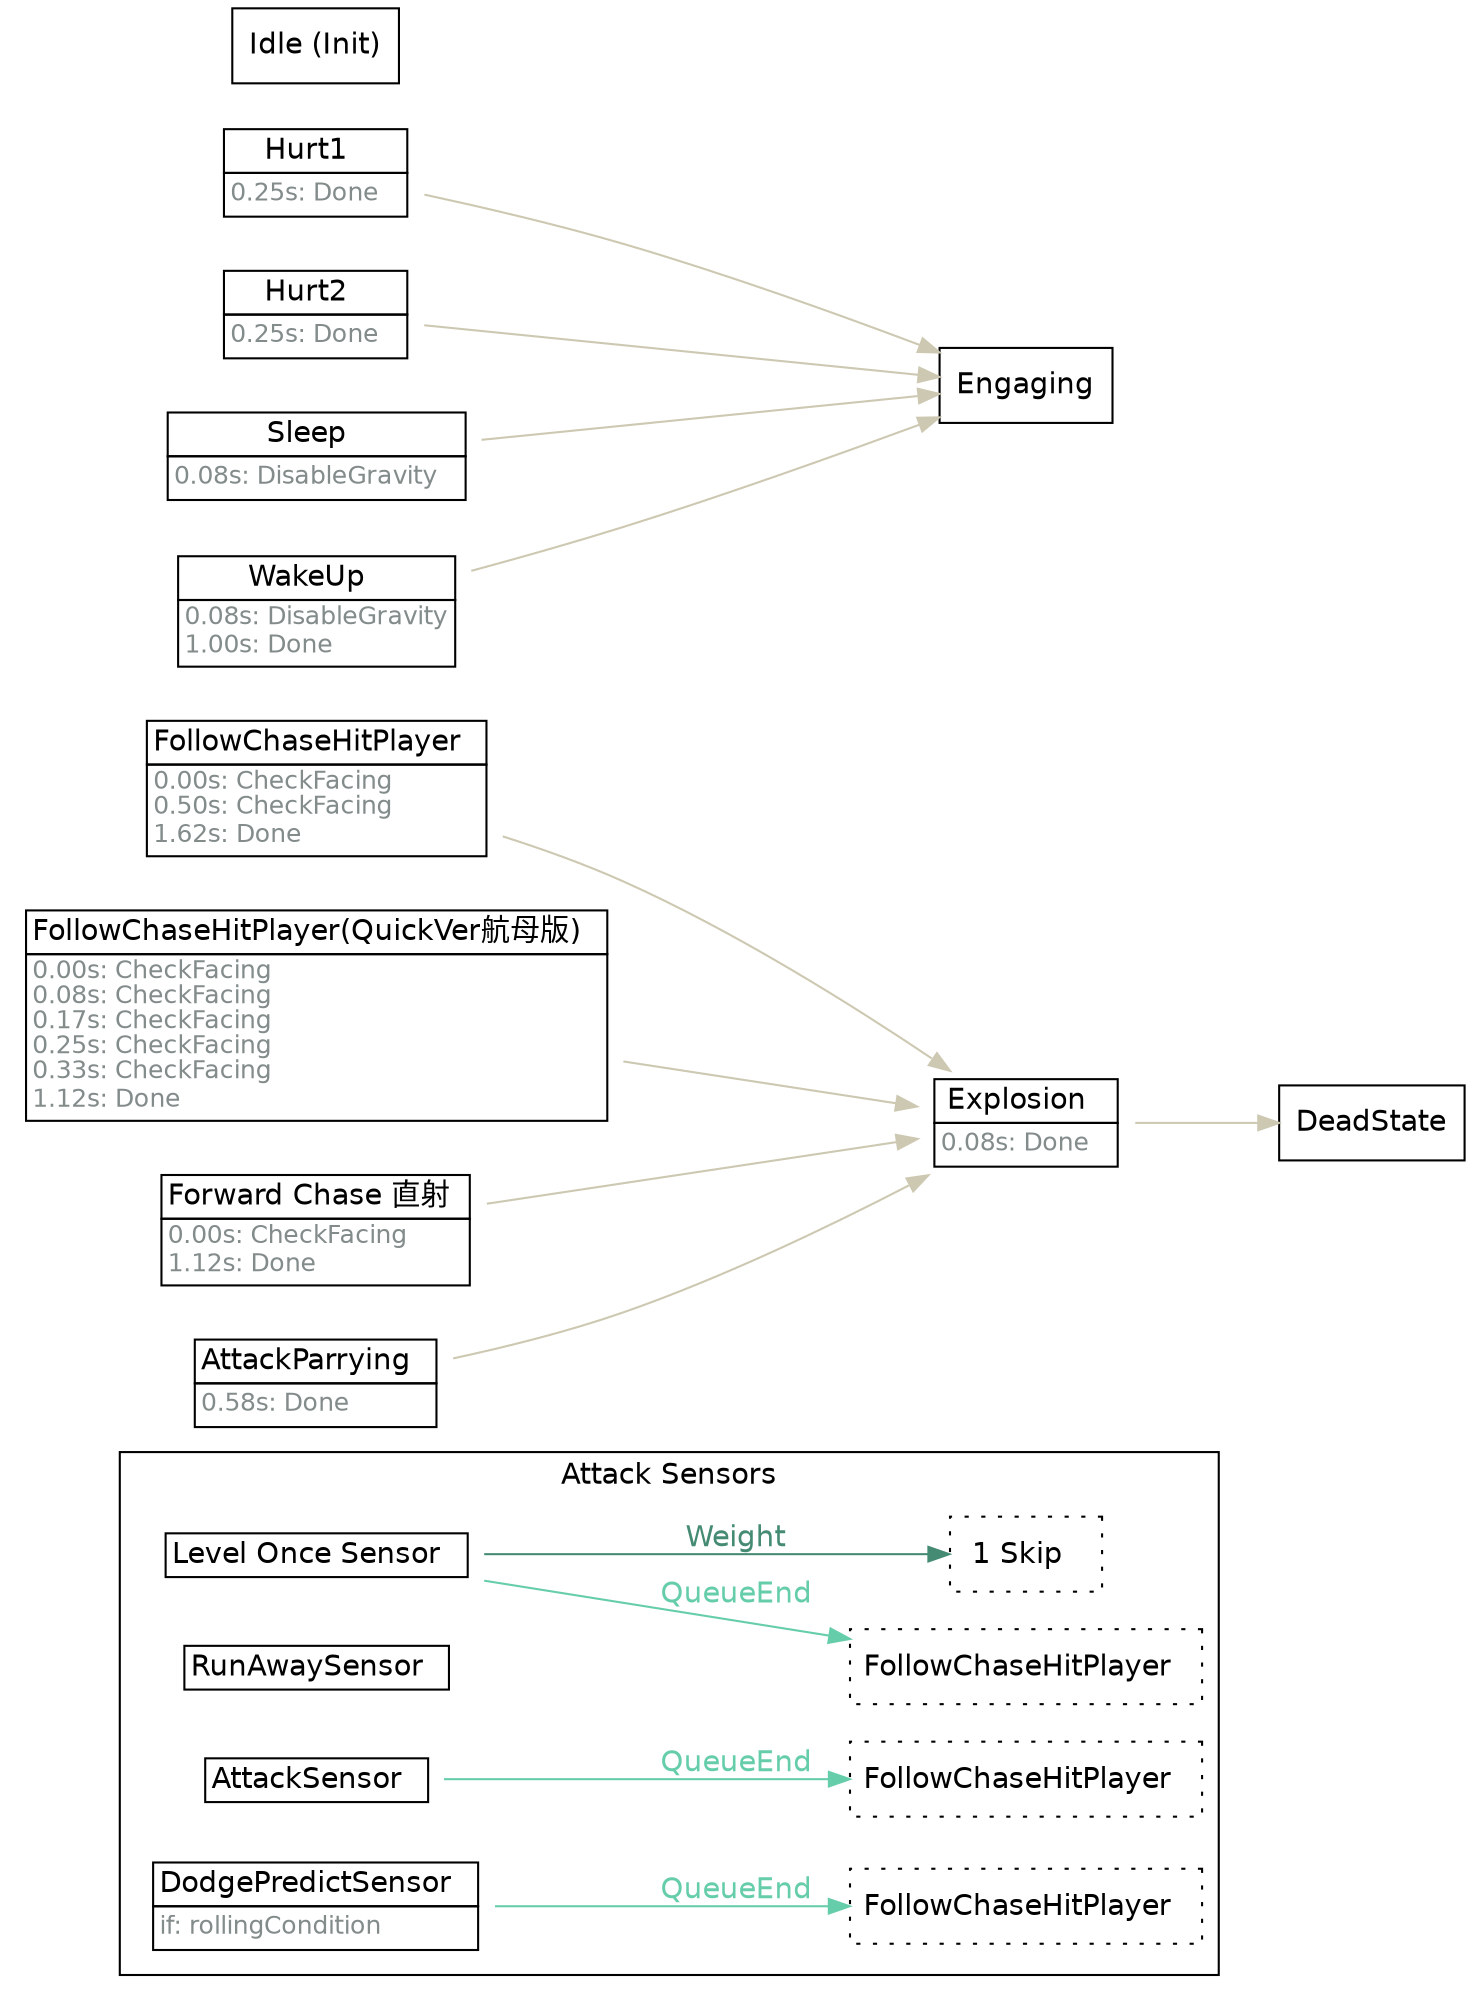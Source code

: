 strict digraph "Foo" {
	"rankdir"="LR";
	node ["shape"="box","fontname"="Helvetica"];
	edge ["fontname"="Helvetica"];
	subgraph "cluster_attacksensors" {
		"rank"="sink";
		"label"="Attack Sensors";
		"fontname"="Helvetica";
		"Level Once Sensor" ["shape"="plaintext","label"=<<TABLE border="0" cellspacing="0" cellborder="1" cellpadding="2"><TR><TD>Level Once Sensor  </TD></TR></TABLE>>]
		"Level Once Sensor_linked" ["shape"="box","style"="dotted","label"=<<TABLE border="0" cellspacing="0" cellborder="0" cellpadding="2"><TR><TD>FollowChaseHitPlayer  </TD></TR></TABLE>>,"margin"="0.05"]
		"Level Once Sensor" -> "Level Once Sensor_linked"  ["label"="QueueEnd","color"="aquamarine3","fontcolor"="aquamarine3"]
		"Level Once Sensor_weight" ["shape"="box","style"="dotted","label"=<<TABLE border="0" cellspacing="0" cellborder="0" cellpadding="2"><TR><TD>1 Skip  </TD></TR></TABLE>>]
		"Level Once Sensor" -> "Level Once Sensor_weight"  ["label"="Weight","color"="aquamarine4","fontcolor"="aquamarine4"]
		"RunAwaySensor" ["shape"="plaintext","label"=<<TABLE border="0" cellspacing="0" cellborder="1" cellpadding="2"><TR><TD>RunAwaySensor  </TD></TR></TABLE>>]
		"AttackSensor" ["shape"="plaintext","label"=<<TABLE border="0" cellspacing="0" cellborder="1" cellpadding="2"><TR><TD>AttackSensor  </TD></TR></TABLE>>]
		"AttackSensor_linked" ["shape"="box","style"="dotted","label"=<<TABLE border="0" cellspacing="0" cellborder="0" cellpadding="2"><TR><TD>FollowChaseHitPlayer  </TD></TR></TABLE>>,"margin"="0.05"]
		"AttackSensor" -> "AttackSensor_linked"  ["label"="QueueEnd","color"="aquamarine3","fontcolor"="aquamarine3"]
		"DodgePredictSensor" ["shape"="plaintext","label"=<<TABLE border="0" cellspacing="0" cellborder="1" cellpadding="2"><TR><TD>DodgePredictSensor  </TD></TR><TR><TD align="left" balign="left"><FONT point-size="12" color="azure4">if: rollingCondition</FONT>  </TD></TR></TABLE>>]
		"DodgePredictSensor_linked" ["shape"="box","style"="dotted","label"=<<TABLE border="0" cellspacing="0" cellborder="0" cellpadding="2"><TR><TD>FollowChaseHitPlayer  </TD></TR></TABLE>>,"margin"="0.05"]
		"DodgePredictSensor" -> "DodgePredictSensor_linked"  ["label"="QueueEnd","color"="aquamarine3","fontcolor"="aquamarine3"]
	}
	
	"FollowChaseHitPlayer" -> "Explosion"  ["color"="cornsilk3","fontcolor"="cornsilk3"]
	"FollowChaseHitPlayer" ["shape"="plaintext","label"=<<TABLE border="0" cellspacing="0" cellborder="1" cellpadding="2"><TR><TD>FollowChaseHitPlayer  </TD></TR><TR><TD align="left" balign="left"><FONT point-size="12" color="azure4">0.00s: CheckFacing<br/>0.50s: CheckFacing<br/>1.62s: Done</FONT>  </TD></TR></TABLE>>]
	"Explosion" -> "DeadState"  ["color"="cornsilk3","fontcolor"="cornsilk3"]
	"Explosion" ["shape"="plaintext","label"=<<TABLE border="0" cellspacing="0" cellborder="1" cellpadding="2"><TR><TD>Explosion  </TD></TR><TR><TD align="left" balign="left"><FONT point-size="12" color="azure4">0.08s: Done</FONT>  </TD></TR></TABLE>>]
	"FollowChaseHitPlayer(QuickVer航母版)" -> "Explosion"  ["color"="cornsilk3","fontcolor"="cornsilk3"]
	"FollowChaseHitPlayer(QuickVer航母版)" ["shape"="plaintext","label"=<<TABLE border="0" cellspacing="0" cellborder="1" cellpadding="2"><TR><TD>FollowChaseHitPlayer(QuickVer航母版)  </TD></TR><TR><TD align="left" balign="left"><FONT point-size="12" color="azure4">0.00s: CheckFacing<br/>0.08s: CheckFacing<br/>0.17s: CheckFacing<br/>0.25s: CheckFacing<br/>0.33s: CheckFacing<br/>1.12s: Done</FONT>  </TD></TR></TABLE>>]
	"Forward Chase 直射" -> "Explosion"  ["color"="cornsilk3","fontcolor"="cornsilk3"]
	"Forward Chase 直射" ["shape"="plaintext","label"=<<TABLE border="0" cellspacing="0" cellborder="1" cellpadding="2"><TR><TD>Forward Chase 直射  </TD></TR><TR><TD align="left" balign="left"><FONT point-size="12" color="azure4">0.00s: CheckFacing<br/>1.12s: Done</FONT>  </TD></TR></TABLE>>]
	"AttackParrying" -> "Explosion"  ["color"="cornsilk3","fontcolor"="cornsilk3"]
	"AttackParrying" ["shape"="plaintext","label"=<<TABLE border="0" cellspacing="0" cellborder="1" cellpadding="2"><TR><TD>AttackParrying  </TD></TR><TR><TD align="left" balign="left"><FONT point-size="12" color="azure4">0.58s: Done</FONT>  </TD></TR></TABLE>>]
	"Hurt1" -> "Engaging"  ["color"="cornsilk3","fontcolor"="cornsilk3"]
	"Hurt1" ["shape"="plaintext","label"=<<TABLE border="0" cellspacing="0" cellborder="1" cellpadding="2"><TR><TD>Hurt1  </TD></TR><TR><TD align="left" balign="left"><FONT point-size="12" color="azure4">0.25s: Done</FONT>  </TD></TR></TABLE>>]
	"Hurt2" -> "Engaging"  ["color"="cornsilk3","fontcolor"="cornsilk3"]
	"Hurt2" ["shape"="plaintext","label"=<<TABLE border="0" cellspacing="0" cellborder="1" cellpadding="2"><TR><TD>Hurt2  </TD></TR><TR><TD align="left" balign="left"><FONT point-size="12" color="azure4">0.25s: Done</FONT>  </TD></TR></TABLE>>]
	"Sleep" -> "Engaging"  ["color"="cornsilk3","fontcolor"="cornsilk3"]
	"Sleep" ["shape"="plaintext","label"=<<TABLE border="0" cellspacing="0" cellborder="1" cellpadding="2"><TR><TD>Sleep  </TD></TR><TR><TD align="left" balign="left"><FONT point-size="12" color="azure4">0.08s: DisableGravity</FONT>  </TD></TR></TABLE>>]
	"WakeUp" -> "Engaging"  ["color"="cornsilk3","fontcolor"="cornsilk3"]
	"WakeUp" ["shape"="plaintext","label"=<<TABLE border="0" cellspacing="0" cellborder="1" cellpadding="2"><TR><TD>WakeUp  </TD></TR><TR><TD align="left" balign="left"><FONT point-size="12" color="azure4">0.08s: DisableGravity<br/>1.00s: Done</FONT>  </TD></TR></TABLE>>]
	"Idle" ["label"="Idle (Init)"]
}
